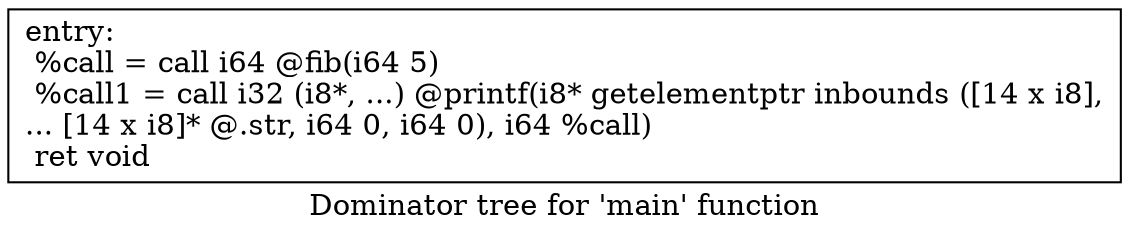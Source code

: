 digraph "Dominator tree for 'main' function" {
	label="Dominator tree for 'main' function";

	Node0x2325120 [shape=record,label="{entry:\l  %call = call i64 @fib(i64 5)\l  %call1 = call i32 (i8*, ...) @printf(i8* getelementptr inbounds ([14 x i8],\l... [14 x i8]* @.str, i64 0, i64 0), i64 %call)\l  ret void\l}"];
}
